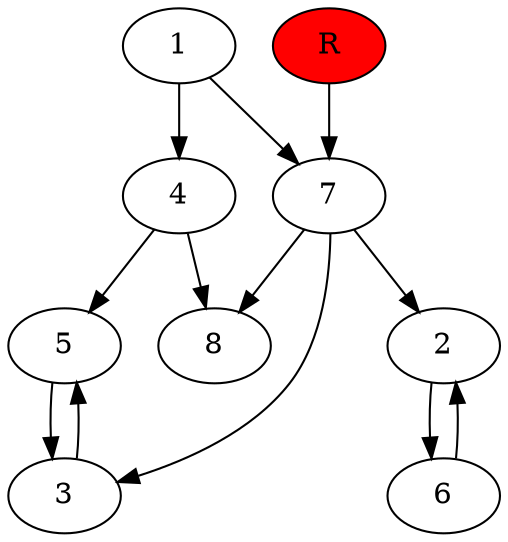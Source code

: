 digraph prb3788 {
	1
	2
	3
	4
	5
	6
	7
	8
	R [fillcolor="#ff0000" style=filled]
	1 -> 4
	1 -> 7
	2 -> 6
	3 -> 5
	4 -> 5
	4 -> 8
	5 -> 3
	6 -> 2
	7 -> 2
	7 -> 3
	7 -> 8
	R -> 7
}
